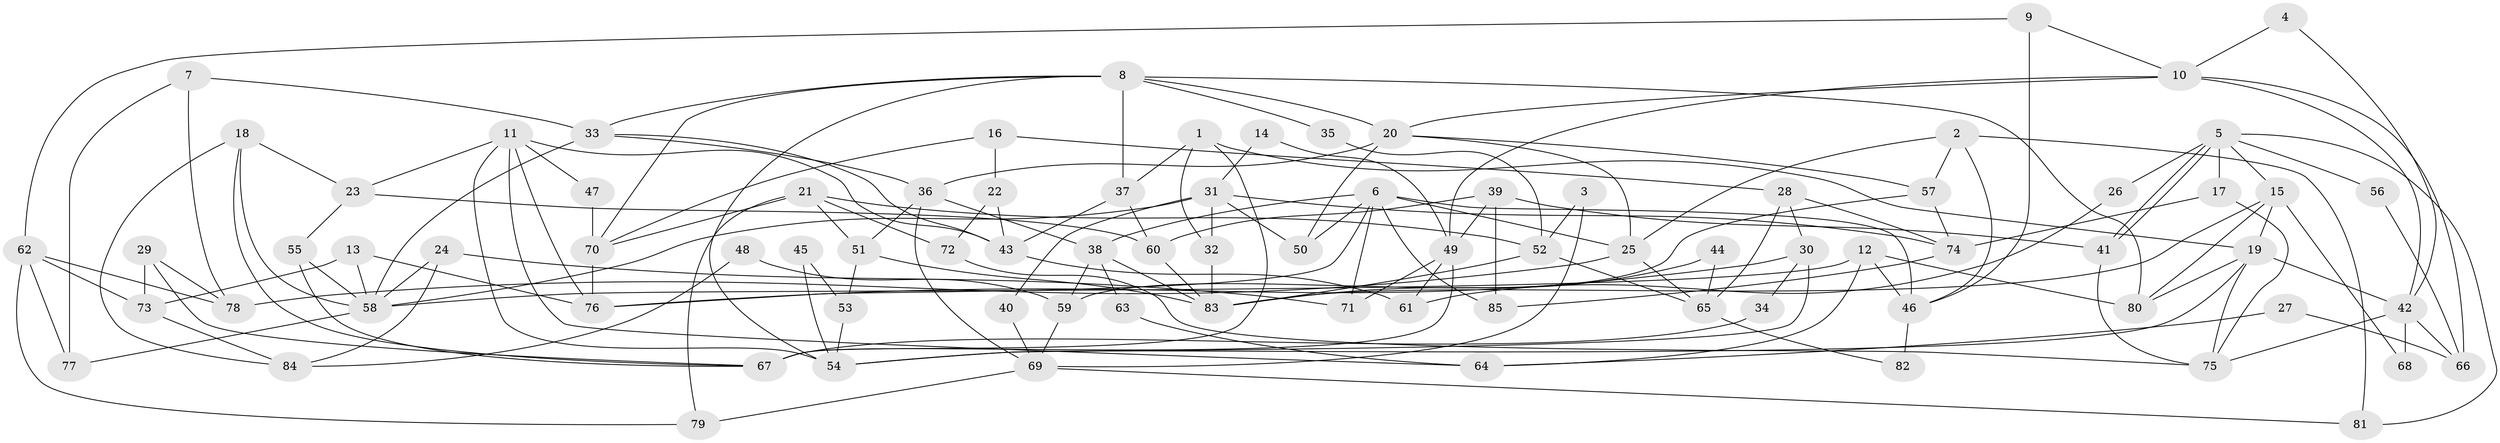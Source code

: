 // coarse degree distribution, {5: 0.19230769230769232, 2: 0.1346153846153846, 10: 0.07692307692307693, 3: 0.1346153846153846, 9: 0.057692307692307696, 6: 0.19230769230769232, 4: 0.09615384615384616, 7: 0.09615384615384616, 1: 0.019230769230769232}
// Generated by graph-tools (version 1.1) at 2025/52/02/27/25 19:52:03]
// undirected, 85 vertices, 170 edges
graph export_dot {
graph [start="1"]
  node [color=gray90,style=filled];
  1;
  2;
  3;
  4;
  5;
  6;
  7;
  8;
  9;
  10;
  11;
  12;
  13;
  14;
  15;
  16;
  17;
  18;
  19;
  20;
  21;
  22;
  23;
  24;
  25;
  26;
  27;
  28;
  29;
  30;
  31;
  32;
  33;
  34;
  35;
  36;
  37;
  38;
  39;
  40;
  41;
  42;
  43;
  44;
  45;
  46;
  47;
  48;
  49;
  50;
  51;
  52;
  53;
  54;
  55;
  56;
  57;
  58;
  59;
  60;
  61;
  62;
  63;
  64;
  65;
  66;
  67;
  68;
  69;
  70;
  71;
  72;
  73;
  74;
  75;
  76;
  77;
  78;
  79;
  80;
  81;
  82;
  83;
  84;
  85;
  1 -- 32;
  1 -- 19;
  1 -- 37;
  1 -- 67;
  2 -- 57;
  2 -- 81;
  2 -- 25;
  2 -- 46;
  3 -- 69;
  3 -- 52;
  4 -- 42;
  4 -- 10;
  5 -- 41;
  5 -- 41;
  5 -- 17;
  5 -- 15;
  5 -- 26;
  5 -- 56;
  5 -- 81;
  6 -- 46;
  6 -- 25;
  6 -- 38;
  6 -- 50;
  6 -- 71;
  6 -- 76;
  6 -- 85;
  7 -- 33;
  7 -- 77;
  7 -- 78;
  8 -- 37;
  8 -- 20;
  8 -- 33;
  8 -- 35;
  8 -- 54;
  8 -- 70;
  8 -- 80;
  9 -- 46;
  9 -- 10;
  9 -- 62;
  10 -- 20;
  10 -- 49;
  10 -- 42;
  10 -- 66;
  11 -- 54;
  11 -- 76;
  11 -- 23;
  11 -- 43;
  11 -- 47;
  11 -- 64;
  12 -- 80;
  12 -- 58;
  12 -- 46;
  12 -- 64;
  13 -- 58;
  13 -- 76;
  13 -- 73;
  14 -- 31;
  14 -- 49;
  15 -- 83;
  15 -- 19;
  15 -- 68;
  15 -- 80;
  16 -- 22;
  16 -- 70;
  16 -- 28;
  17 -- 75;
  17 -- 74;
  18 -- 67;
  18 -- 23;
  18 -- 58;
  18 -- 84;
  19 -- 80;
  19 -- 42;
  19 -- 54;
  19 -- 75;
  20 -- 25;
  20 -- 50;
  20 -- 36;
  20 -- 57;
  21 -- 51;
  21 -- 79;
  21 -- 52;
  21 -- 70;
  21 -- 72;
  22 -- 72;
  22 -- 43;
  23 -- 60;
  23 -- 55;
  24 -- 58;
  24 -- 71;
  24 -- 84;
  25 -- 78;
  25 -- 65;
  26 -- 61;
  27 -- 66;
  27 -- 64;
  28 -- 30;
  28 -- 65;
  28 -- 74;
  29 -- 73;
  29 -- 78;
  29 -- 67;
  30 -- 54;
  30 -- 76;
  30 -- 34;
  31 -- 58;
  31 -- 74;
  31 -- 32;
  31 -- 40;
  31 -- 50;
  32 -- 83;
  33 -- 58;
  33 -- 36;
  33 -- 43;
  34 -- 67;
  35 -- 52;
  36 -- 38;
  36 -- 51;
  36 -- 69;
  37 -- 43;
  37 -- 60;
  38 -- 59;
  38 -- 63;
  38 -- 83;
  39 -- 41;
  39 -- 60;
  39 -- 49;
  39 -- 85;
  40 -- 69;
  41 -- 75;
  42 -- 66;
  42 -- 68;
  42 -- 75;
  43 -- 61;
  44 -- 65;
  44 -- 83;
  45 -- 53;
  45 -- 54;
  46 -- 82;
  47 -- 70;
  48 -- 59;
  48 -- 84;
  49 -- 67;
  49 -- 61;
  49 -- 71;
  51 -- 83;
  51 -- 53;
  52 -- 65;
  52 -- 83;
  53 -- 54;
  55 -- 67;
  55 -- 58;
  56 -- 66;
  57 -- 74;
  57 -- 59;
  58 -- 77;
  59 -- 69;
  60 -- 83;
  62 -- 73;
  62 -- 77;
  62 -- 78;
  62 -- 79;
  63 -- 64;
  65 -- 82;
  69 -- 79;
  69 -- 81;
  70 -- 76;
  72 -- 75;
  73 -- 84;
  74 -- 85;
}
